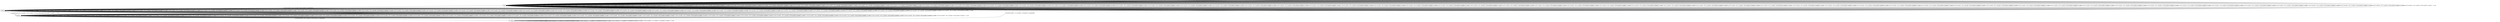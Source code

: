 # Total number of goals covered by this test: 8
# Green --> Pending
# Pending --> Pending
# Yellow --> Red
# Yellow --> Yellow
# Green --> Green
# Pending --> Yellow
# Red --> Green
# Red --> Red

digraph g {
"Red" -> "Red" [label = "1-null/!(((count[0] > 60) || (count[0] = 60)))/count[0]:=(count[0] + 1); /null"];
"Red" -> "Red" [label = "2-null/!(((count[0] > 60) || (count[0] = 60)))/count[0]:=(count[0] + 1); /null"];
"Red" -> "Red" [label = "3-null/!(((count[0] > 60) || (count[0] = 60)))/count[0]:=(count[0] + 1); /null"];
"Red" -> "Red" [label = "4-null/!(((count[0] > 60) || (count[0] = 60)))/count[0]:=(count[0] + 1); /null"];
"Red" -> "Red" [label = "5-null/!(((count[0] > 60) || (count[0] = 60)))/count[0]:=(count[0] + 1); /null"];
"Red" -> "Red" [label = "6-null/!(((count[0] > 60) || (count[0] = 60)))/count[0]:=(count[0] + 1); /null"];
"Red" -> "Red" [label = "7-null/!(((count[0] > 60) || (count[0] = 60)))/count[0]:=(count[0] + 1); /null"];
"Red" -> "Red" [label = "8-null/!(((count[0] > 60) || (count[0] = 60)))/count[0]:=(count[0] + 1); /null"];
"Red" -> "Red" [label = "9-null/!(((count[0] > 60) || (count[0] = 60)))/count[0]:=(count[0] + 1); /null"];
"Red" -> "Red" [label = "10-null/!(((count[0] > 60) || (count[0] = 60)))/count[0]:=(count[0] + 1); /null"];
"Red" -> "Red" [label = "11-null/!(((count[0] > 60) || (count[0] = 60)))/count[0]:=(count[0] + 1); /null"];
"Red" -> "Red" [label = "12-null/!(((count[0] > 60) || (count[0] = 60)))/count[0]:=(count[0] + 1); /null"];
"Red" -> "Red" [label = "13-null/!(((count[0] > 60) || (count[0] = 60)))/count[0]:=(count[0] + 1); /null"];
"Red" -> "Red" [label = "14-null/!(((count[0] > 60) || (count[0] = 60)))/count[0]:=(count[0] + 1); /null"];
"Red" -> "Red" [label = "15-null/!(((count[0] > 60) || (count[0] = 60)))/count[0]:=(count[0] + 1); /null"];
"Red" -> "Red" [label = "16-null/!(((count[0] > 60) || (count[0] = 60)))/count[0]:=(count[0] + 1); /null"];
"Red" -> "Red" [label = "17-null/!(((count[0] > 60) || (count[0] = 60)))/count[0]:=(count[0] + 1); /null"];
"Red" -> "Red" [label = "18-null/!(((count[0] > 60) || (count[0] = 60)))/count[0]:=(count[0] + 1); /null"];
"Red" -> "Red" [label = "19-null/!(((count[0] > 60) || (count[0] = 60)))/count[0]:=(count[0] + 1); /null"];
"Red" -> "Red" [label = "20-null/!(((count[0] > 60) || (count[0] = 60)))/count[0]:=(count[0] + 1); /null"];
"Red" -> "Red" [label = "21-null/!(((count[0] > 60) || (count[0] = 60)))/count[0]:=(count[0] + 1); /null"];
"Red" -> "Red" [label = "22-null/!(((count[0] > 60) || (count[0] = 60)))/count[0]:=(count[0] + 1); /null"];
"Red" -> "Red" [label = "23-null/!(((count[0] > 60) || (count[0] = 60)))/count[0]:=(count[0] + 1); /null"];
"Red" -> "Red" [label = "24-null/!(((count[0] > 60) || (count[0] = 60)))/count[0]:=(count[0] + 1); /null"];
"Red" -> "Red" [label = "25-null/!(((count[0] > 60) || (count[0] = 60)))/count[0]:=(count[0] + 1); /null"];
"Red" -> "Red" [label = "26-null/!(((count[0] > 60) || (count[0] = 60)))/count[0]:=(count[0] + 1); /null"];
"Red" -> "Red" [label = "27-null/!(((count[0] > 60) || (count[0] = 60)))/count[0]:=(count[0] + 1); /null"];
"Red" -> "Red" [label = "28-null/!(((count[0] > 60) || (count[0] = 60)))/count[0]:=(count[0] + 1); /null"];
"Red" -> "Red" [label = "29-null/!(((count[0] > 60) || (count[0] = 60)))/count[0]:=(count[0] + 1); /null"];
"Red" -> "Red" [label = "30-null/!(((count[0] > 60) || (count[0] = 60)))/count[0]:=(count[0] + 1); /null"];
"Red" -> "Red" [label = "31-null/!(((count[0] > 60) || (count[0] = 60)))/count[0]:=(count[0] + 1); /null"];
"Red" -> "Red" [label = "32-null/!(((count[0] > 60) || (count[0] = 60)))/count[0]:=(count[0] + 1); /null"];
"Red" -> "Red" [label = "33-null/!(((count[0] > 60) || (count[0] = 60)))/count[0]:=(count[0] + 1); /null"];
"Red" -> "Red" [label = "34-null/!(((count[0] > 60) || (count[0] = 60)))/count[0]:=(count[0] + 1); /null"];
"Red" -> "Red" [label = "35-null/!(((count[0] > 60) || (count[0] = 60)))/count[0]:=(count[0] + 1); /null"];
"Red" -> "Red" [label = "36-null/!(((count[0] > 60) || (count[0] = 60)))/count[0]:=(count[0] + 1); /null"];
"Red" -> "Red" [label = "37-null/!(((count[0] > 60) || (count[0] = 60)))/count[0]:=(count[0] + 1); /null"];
"Red" -> "Red" [label = "38-null/!(((count[0] > 60) || (count[0] = 60)))/count[0]:=(count[0] + 1); /null"];
"Red" -> "Red" [label = "39-null/!(((count[0] > 60) || (count[0] = 60)))/count[0]:=(count[0] + 1); /null"];
"Red" -> "Red" [label = "40-null/!(((count[0] > 60) || (count[0] = 60)))/count[0]:=(count[0] + 1); /null"];
"Red" -> "Red" [label = "41-null/!(((count[0] > 60) || (count[0] = 60)))/count[0]:=(count[0] + 1); /null"];
"Red" -> "Red" [label = "42-null/!(((count[0] > 60) || (count[0] = 60)))/count[0]:=(count[0] + 1); /null"];
"Red" -> "Red" [label = "43-null/!(((count[0] > 60) || (count[0] = 60)))/count[0]:=(count[0] + 1); /null"];
"Red" -> "Red" [label = "44-null/!(((count[0] > 60) || (count[0] = 60)))/count[0]:=(count[0] + 1); /null"];
"Red" -> "Red" [label = "45-null/!(((count[0] > 60) || (count[0] = 60)))/count[0]:=(count[0] + 1); /null"];
"Red" -> "Red" [label = "46-null/!(((count[0] > 60) || (count[0] = 60)))/count[0]:=(count[0] + 1); /null"];
"Red" -> "Red" [label = "47-null/!(((count[0] > 60) || (count[0] = 60)))/count[0]:=(count[0] + 1); /null"];
"Red" -> "Red" [label = "48-null/!(((count[0] > 60) || (count[0] = 60)))/count[0]:=(count[0] + 1); /null"];
"Red" -> "Red" [label = "49-null/!(((count[0] > 60) || (count[0] = 60)))/count[0]:=(count[0] + 1); /null"];
"Red" -> "Red" [label = "50-null/!(((count[0] > 60) || (count[0] = 60)))/count[0]:=(count[0] + 1); /null"];
"Red" -> "Red" [label = "51-null/!(((count[0] > 60) || (count[0] = 60)))/count[0]:=(count[0] + 1); /null"];
"Red" -> "Red" [label = "52-null/!(((count[0] > 60) || (count[0] = 60)))/count[0]:=(count[0] + 1); /null"];
"Red" -> "Red" [label = "53-null/!(((count[0] > 60) || (count[0] = 60)))/count[0]:=(count[0] + 1); /null"];
"Red" -> "Red" [label = "54-null/!(((count[0] > 60) || (count[0] = 60)))/count[0]:=(count[0] + 1); /null"];
"Red" -> "Red" [label = "55-null/!(((count[0] > 60) || (count[0] = 60)))/count[0]:=(count[0] + 1); /null"];
"Red" -> "Red" [label = "56-null/!(((count[0] > 60) || (count[0] = 60)))/count[0]:=(count[0] + 1); /null"];
"Red" -> "Red" [label = "57-null/!(((count[0] > 60) || (count[0] = 60)))/count[0]:=(count[0] + 1); /null"];
"Red" -> "Red" [label = "58-null/!(((count[0] > 60) || (count[0] = 60)))/count[0]:=(count[0] + 1); /null"];
"Red" -> "Red" [label = "59-null/!(((count[0] > 60) || (count[0] = 60)))/count[0]:=(count[0] + 1); /null"];
"Red" -> "Red" [label = "60-null/!(((count[0] > 60) || (count[0] = 60)))/count[0]:=(count[0] + 1); /null"];
"Red" -> "Green" [label = "61-null/((count[0] > 60) || (count[0] = 60))/count[0]:=0; /signal[sigG];"];
"Green" -> "Green" [label = "62-null/!(((count[0] > 60) || (count[0] = 60)))/count[0]:=(count[0] + 1); /null"];
"Green" -> "Green" [label = "63-null/!(((count[0] > 60) || (count[0] = 60)))/count[0]:=(count[0] + 1); /null"];
"Green" -> "Green" [label = "64-null/!(((count[0] > 60) || (count[0] = 60)))/count[0]:=(count[0] + 1); /null"];
"Green" -> "Green" [label = "65-null/!(((count[0] > 60) || (count[0] = 60)))/count[0]:=(count[0] + 1); /null"];
"Green" -> "Green" [label = "66-null/!(((count[0] > 60) || (count[0] = 60)))/count[0]:=(count[0] + 1); /null"];
"Green" -> "Green" [label = "67-null/!(((count[0] > 60) || (count[0] = 60)))/count[0]:=(count[0] + 1); /null"];
"Green" -> "Green" [label = "68-null/!(((count[0] > 60) || (count[0] = 60)))/count[0]:=(count[0] + 1); /null"];
"Green" -> "Green" [label = "69-null/!(((count[0] > 60) || (count[0] = 60)))/count[0]:=(count[0] + 1); /null"];
"Green" -> "Green" [label = "70-null/!(((count[0] > 60) || (count[0] = 60)))/count[0]:=(count[0] + 1); /null"];
"Green" -> "Green" [label = "71-null/!(((count[0] > 60) || (count[0] = 60)))/count[0]:=(count[0] + 1); /null"];
"Green" -> "Green" [label = "72-null/!(((count[0] > 60) || (count[0] = 60)))/count[0]:=(count[0] + 1); /null"];
"Green" -> "Green" [label = "73-null/!(((count[0] > 60) || (count[0] = 60)))/count[0]:=(count[0] + 1); /null"];
"Green" -> "Green" [label = "74-null/!(((count[0] > 60) || (count[0] = 60)))/count[0]:=(count[0] + 1); /null"];
"Green" -> "Green" [label = "75-null/!(((count[0] > 60) || (count[0] = 60)))/count[0]:=(count[0] + 1); /null"];
"Green" -> "Green" [label = "76-null/!(((count[0] > 60) || (count[0] = 60)))/count[0]:=(count[0] + 1); /null"];
"Green" -> "Green" [label = "77-null/!(((count[0] > 60) || (count[0] = 60)))/count[0]:=(count[0] + 1); /null"];
"Green" -> "Green" [label = "78-null/!(((count[0] > 60) || (count[0] = 60)))/count[0]:=(count[0] + 1); /null"];
"Green" -> "Green" [label = "79-null/!(((count[0] > 60) || (count[0] = 60)))/count[0]:=(count[0] + 1); /null"];
"Green" -> "Green" [label = "80-null/!(((count[0] > 60) || (count[0] = 60)))/count[0]:=(count[0] + 1); /null"];
"Green" -> "Green" [label = "81-null/!(((count[0] > 60) || (count[0] = 60)))/count[0]:=(count[0] + 1); /null"];
"Green" -> "Green" [label = "82-null/!(((count[0] > 60) || (count[0] = 60)))/count[0]:=(count[0] + 1); /null"];
"Green" -> "Green" [label = "83-null/!(((count[0] > 60) || (count[0] = 60)))/count[0]:=(count[0] + 1); /null"];
"Green" -> "Green" [label = "84-null/!(((count[0] > 60) || (count[0] = 60)))/count[0]:=(count[0] + 1); /null"];
"Green" -> "Green" [label = "85-null/!(((count[0] > 60) || (count[0] = 60)))/count[0]:=(count[0] + 1); /null"];
"Green" -> "Green" [label = "86-null/!(((count[0] > 60) || (count[0] = 60)))/count[0]:=(count[0] + 1); /null"];
"Green" -> "Green" [label = "87-null/!(((count[0] > 60) || (count[0] = 60)))/count[0]:=(count[0] + 1); /null"];
"Green" -> "Green" [label = "88-null/!(((count[0] > 60) || (count[0] = 60)))/count[0]:=(count[0] + 1); /null"];
"Green" -> "Green" [label = "89-null/!(((count[0] > 60) || (count[0] = 60)))/count[0]:=(count[0] + 1); /null"];
"Green" -> "Green" [label = "90-null/!(((count[0] > 60) || (count[0] = 60)))/count[0]:=(count[0] + 1); /null"];
"Green" -> "Green" [label = "91-null/!(((count[0] > 60) || (count[0] = 60)))/count[0]:=(count[0] + 1); /null"];
"Green" -> "Pending" [label = "92-pedestrian[true];/(!(((count[0] > 60) || (count[0] = 60))) && pedestrian[true])/count[0]:=(count[0] + 1); /null"];
"Pending" -> "Pending" [label = "93-null/!(((count[0] > 60) || (count[0] = 60)))/count[0]:=(count[0] + 1); /null"];
"Pending" -> "Pending" [label = "94-null/!(((count[0] > 60) || (count[0] = 60)))/count[0]:=(count[0] + 1); /null"];
"Pending" -> "Pending" [label = "95-null/!(((count[0] > 60) || (count[0] = 60)))/count[0]:=(count[0] + 1); /null"];
"Pending" -> "Pending" [label = "96-null/!(((count[0] > 60) || (count[0] = 60)))/count[0]:=(count[0] + 1); /null"];
"Pending" -> "Pending" [label = "97-null/!(((count[0] > 60) || (count[0] = 60)))/count[0]:=(count[0] + 1); /null"];
"Pending" -> "Pending" [label = "98-null/!(((count[0] > 60) || (count[0] = 60)))/count[0]:=(count[0] + 1); /null"];
"Pending" -> "Pending" [label = "99-null/!(((count[0] > 60) || (count[0] = 60)))/count[0]:=(count[0] + 1); /null"];
"Pending" -> "Pending" [label = "100-null/!(((count[0] > 60) || (count[0] = 60)))/count[0]:=(count[0] + 1); /null"];
"Pending" -> "Pending" [label = "101-null/!(((count[0] > 60) || (count[0] = 60)))/count[0]:=(count[0] + 1); /null"];
"Pending" -> "Pending" [label = "102-null/!(((count[0] > 60) || (count[0] = 60)))/count[0]:=(count[0] + 1); /null"];
"Pending" -> "Pending" [label = "103-null/!(((count[0] > 60) || (count[0] = 60)))/count[0]:=(count[0] + 1); /null"];
"Pending" -> "Pending" [label = "104-null/!(((count[0] > 60) || (count[0] = 60)))/count[0]:=(count[0] + 1); /null"];
"Pending" -> "Pending" [label = "105-null/!(((count[0] > 60) || (count[0] = 60)))/count[0]:=(count[0] + 1); /null"];
"Pending" -> "Pending" [label = "106-null/!(((count[0] > 60) || (count[0] = 60)))/count[0]:=(count[0] + 1); /null"];
"Pending" -> "Pending" [label = "107-null/!(((count[0] > 60) || (count[0] = 60)))/count[0]:=(count[0] + 1); /null"];
"Pending" -> "Pending" [label = "108-null/!(((count[0] > 60) || (count[0] = 60)))/count[0]:=(count[0] + 1); /null"];
"Pending" -> "Pending" [label = "109-null/!(((count[0] > 60) || (count[0] = 60)))/count[0]:=(count[0] + 1); /null"];
"Pending" -> "Pending" [label = "110-null/!(((count[0] > 60) || (count[0] = 60)))/count[0]:=(count[0] + 1); /null"];
"Pending" -> "Pending" [label = "111-null/!(((count[0] > 60) || (count[0] = 60)))/count[0]:=(count[0] + 1); /null"];
"Pending" -> "Pending" [label = "112-null/!(((count[0] > 60) || (count[0] = 60)))/count[0]:=(count[0] + 1); /null"];
"Pending" -> "Pending" [label = "113-null/!(((count[0] > 60) || (count[0] = 60)))/count[0]:=(count[0] + 1); /null"];
"Pending" -> "Pending" [label = "114-null/!(((count[0] > 60) || (count[0] = 60)))/count[0]:=(count[0] + 1); /null"];
"Pending" -> "Pending" [label = "115-null/!(((count[0] > 60) || (count[0] = 60)))/count[0]:=(count[0] + 1); /null"];
"Pending" -> "Pending" [label = "116-null/!(((count[0] > 60) || (count[0] = 60)))/count[0]:=(count[0] + 1); /null"];
"Pending" -> "Pending" [label = "117-null/!(((count[0] > 60) || (count[0] = 60)))/count[0]:=(count[0] + 1); /null"];
"Pending" -> "Pending" [label = "118-null/!(((count[0] > 60) || (count[0] = 60)))/count[0]:=(count[0] + 1); /null"];
"Pending" -> "Pending" [label = "119-null/!(((count[0] > 60) || (count[0] = 60)))/count[0]:=(count[0] + 1); /null"];
"Pending" -> "Pending" [label = "120-null/!(((count[0] > 60) || (count[0] = 60)))/count[0]:=(count[0] + 1); /null"];
"Pending" -> "Pending" [label = "121-null/!(((count[0] > 60) || (count[0] = 60)))/count[0]:=(count[0] + 1); /null"];
"Pending" -> "Yellow" [label = "122-null/((count[0] > 60) || (count[0] = 60))/count[0]:=0; /signal[sigR];"];
"Yellow" -> "Yellow" [label = "123-null/!(((count[0] > 5) || (count[0] = 5)))/count[0]:=(count[0] + 1); /null"];
"Yellow" -> "Yellow" [label = "124-null/!(((count[0] > 5) || (count[0] = 5)))/count[0]:=(count[0] + 1); /null"];
"Yellow" -> "Yellow" [label = "125-null/!(((count[0] > 5) || (count[0] = 5)))/count[0]:=(count[0] + 1); /null"];
"Yellow" -> "Yellow" [label = "126-null/!(((count[0] > 5) || (count[0] = 5)))/count[0]:=(count[0] + 1); /null"];
"Yellow" -> "Yellow" [label = "127-null/!(((count[0] > 5) || (count[0] = 5)))/count[0]:=(count[0] + 1); /null"];
"Yellow" -> "Red" [label = "128-null/((count[0] > 5) || (count[0] = 5))/count[0]:=0; /signal[sigR];"];
}